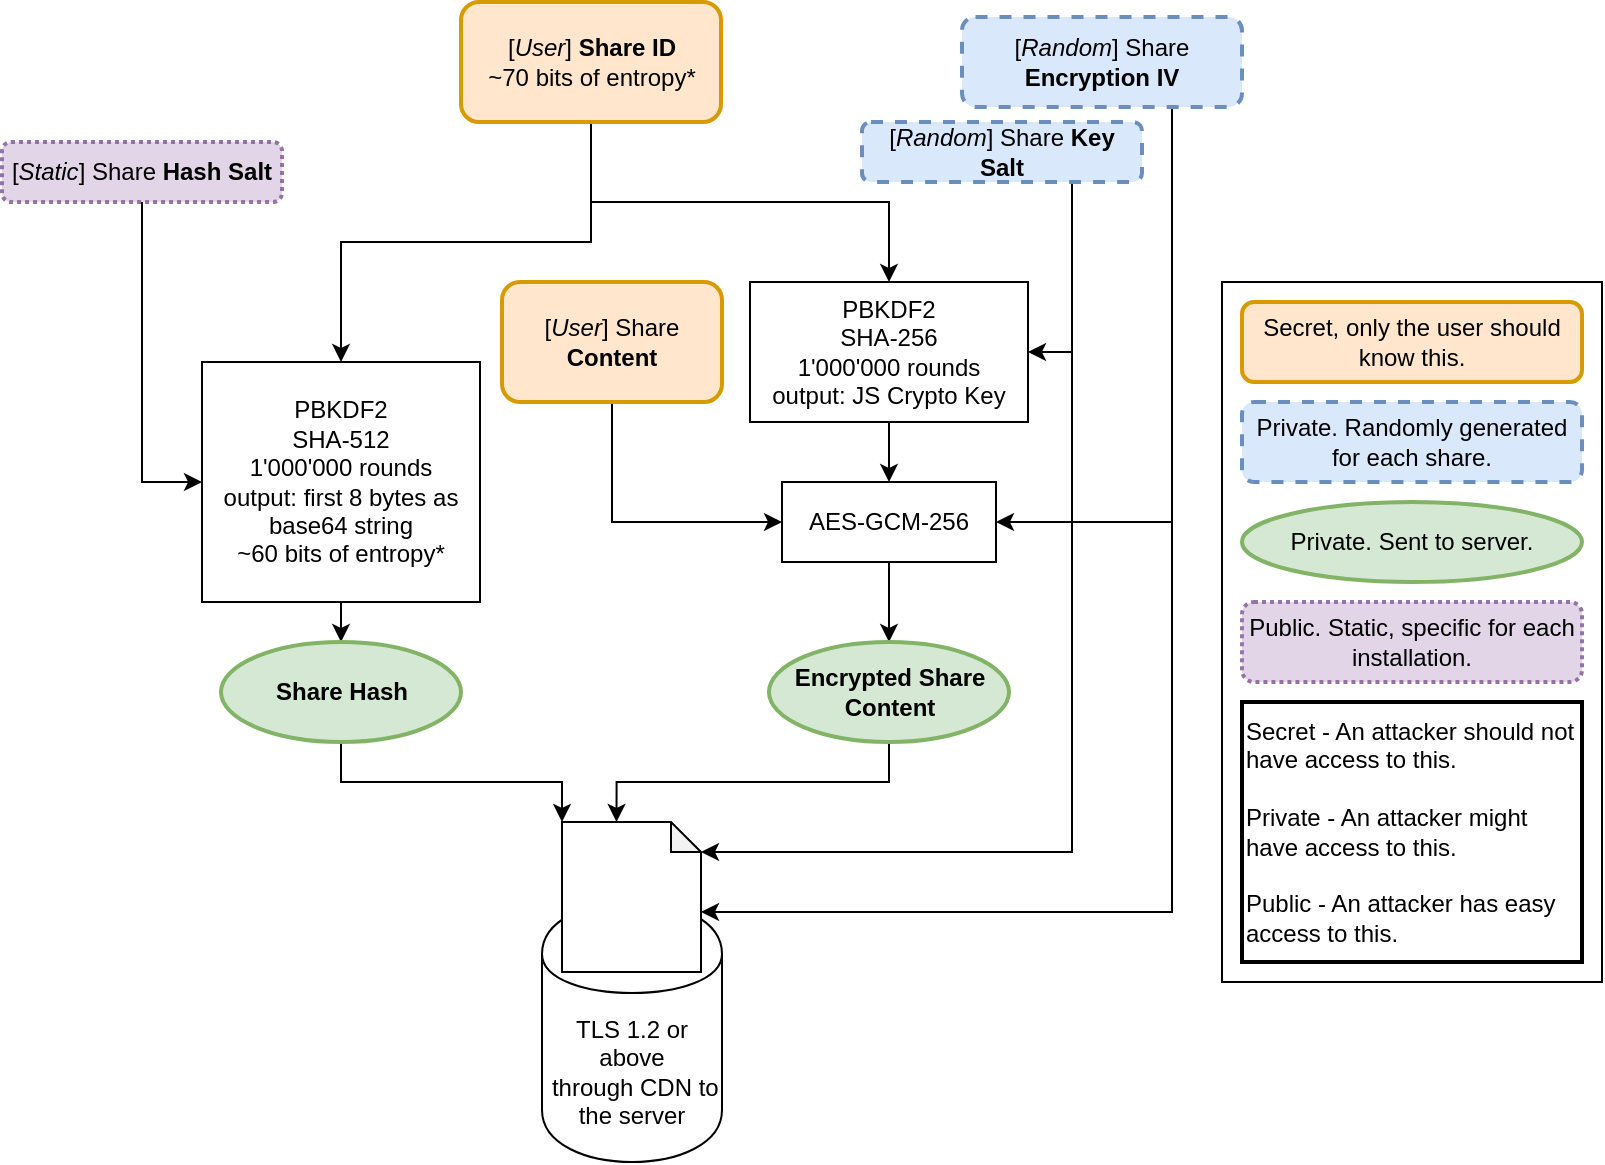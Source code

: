 <mxfile version="15.8.6" type="device"><diagram id="C5RBs43oDa-KdzZeNtuy" name="Page-1"><mxGraphModel dx="1422" dy="731" grid="1" gridSize="10" guides="1" tooltips="1" connect="1" arrows="1" fold="1" page="1" pageScale="1" pageWidth="827" pageHeight="1169" math="0" shadow="0"><root><mxCell id="WIyWlLk6GJQsqaUBKTNV-0"/><mxCell id="WIyWlLk6GJQsqaUBKTNV-1" parent="WIyWlLk6GJQsqaUBKTNV-0"/><mxCell id="LzIFHl7CEZIXUHakfhRt-7" style="edgeStyle=orthogonalEdgeStyle;rounded=0;orthogonalLoop=1;jettySize=auto;html=1;exitX=0.5;exitY=1;exitDx=0;exitDy=0;entryX=0.5;entryY=0;entryDx=0;entryDy=0;" parent="WIyWlLk6GJQsqaUBKTNV-1" source="LzIFHl7CEZIXUHakfhRt-0" target="LzIFHl7CEZIXUHakfhRt-10" edge="1"><mxGeometry relative="1" as="geometry"><mxPoint x="179.5" y="150" as="targetPoint"/><Array as="points"><mxPoint x="305" y="130"/><mxPoint x="180" y="130"/></Array></mxGeometry></mxCell><mxCell id="LzIFHl7CEZIXUHakfhRt-17" style="edgeStyle=orthogonalEdgeStyle;rounded=0;orthogonalLoop=1;jettySize=auto;html=1;exitX=0.5;exitY=1;exitDx=0;exitDy=0;" parent="WIyWlLk6GJQsqaUBKTNV-1" source="LzIFHl7CEZIXUHakfhRt-0" target="LzIFHl7CEZIXUHakfhRt-16" edge="1"><mxGeometry relative="1" as="geometry"/></mxCell><mxCell id="LzIFHl7CEZIXUHakfhRt-0" value="&lt;div&gt;[&lt;i&gt;User&lt;/i&gt;] &lt;b&gt;Share ID&lt;/b&gt;&lt;br&gt;&lt;/div&gt;&lt;div&gt;~70 bits of entropy*&lt;/div&gt;" style="rounded=1;whiteSpace=wrap;html=1;fillColor=#ffe6cc;strokeColor=#d79b00;strokeWidth=2;" parent="WIyWlLk6GJQsqaUBKTNV-1" vertex="1"><mxGeometry x="239.5" y="10" width="130" height="60" as="geometry"/></mxCell><mxCell id="LzIFHl7CEZIXUHakfhRt-12" style="edgeStyle=orthogonalEdgeStyle;rounded=0;orthogonalLoop=1;jettySize=auto;html=1;exitX=0.5;exitY=1;exitDx=0;exitDy=0;entryX=0;entryY=0.5;entryDx=0;entryDy=0;" parent="WIyWlLk6GJQsqaUBKTNV-1" source="LzIFHl7CEZIXUHakfhRt-5" target="LzIFHl7CEZIXUHakfhRt-10" edge="1"><mxGeometry relative="1" as="geometry"/></mxCell><mxCell id="LzIFHl7CEZIXUHakfhRt-5" value="[&lt;i&gt;Static&lt;/i&gt;] Share &lt;b&gt;Hash Salt&lt;/b&gt;" style="rounded=1;whiteSpace=wrap;html=1;fillColor=#e1d5e7;strokeColor=#9673a6;dashed=1;dashPattern=1 1;strokeWidth=2;" parent="WIyWlLk6GJQsqaUBKTNV-1" vertex="1"><mxGeometry x="10" y="80" width="140" height="30" as="geometry"/></mxCell><mxCell id="LzIFHl7CEZIXUHakfhRt-14" style="edgeStyle=orthogonalEdgeStyle;rounded=0;orthogonalLoop=1;jettySize=auto;html=1;exitX=0.5;exitY=1;exitDx=0;exitDy=0;entryX=0.5;entryY=0;entryDx=0;entryDy=0;" parent="WIyWlLk6GJQsqaUBKTNV-1" source="LzIFHl7CEZIXUHakfhRt-10" target="LzIFHl7CEZIXUHakfhRt-13" edge="1"><mxGeometry relative="1" as="geometry"/></mxCell><mxCell id="LzIFHl7CEZIXUHakfhRt-10" value="&lt;div&gt;PBKDF2&lt;/div&gt;&lt;div&gt;SHA-512&lt;/div&gt;&lt;div&gt;1'000'000 rounds&lt;/div&gt;&lt;div&gt;output: first 8 bytes as base64 string&lt;/div&gt;&lt;div&gt;~60 bits of entropy*&lt;br&gt;&lt;/div&gt;" style="rounded=0;whiteSpace=wrap;html=1;" parent="WIyWlLk6GJQsqaUBKTNV-1" vertex="1"><mxGeometry x="110" y="190" width="139" height="120" as="geometry"/></mxCell><mxCell id="LzIFHl7CEZIXUHakfhRt-34" style="edgeStyle=orthogonalEdgeStyle;rounded=0;orthogonalLoop=1;jettySize=auto;html=1;exitX=0.5;exitY=1;exitDx=0;exitDy=0;entryX=0;entryY=0;entryDx=0;entryDy=0;entryPerimeter=0;" parent="WIyWlLk6GJQsqaUBKTNV-1" source="LzIFHl7CEZIXUHakfhRt-13" target="LzIFHl7CEZIXUHakfhRt-33" edge="1"><mxGeometry relative="1" as="geometry"/></mxCell><mxCell id="LzIFHl7CEZIXUHakfhRt-13" value="Share Hash" style="ellipse;whiteSpace=wrap;html=1;fontStyle=1;fillColor=#d5e8d4;strokeColor=#82b366;strokeWidth=2;" parent="WIyWlLk6GJQsqaUBKTNV-1" vertex="1"><mxGeometry x="119.5" y="330" width="120" height="50" as="geometry"/></mxCell><mxCell id="LzIFHl7CEZIXUHakfhRt-18" style="edgeStyle=orthogonalEdgeStyle;rounded=0;orthogonalLoop=1;jettySize=auto;html=1;exitX=0.75;exitY=1;exitDx=0;exitDy=0;entryX=1;entryY=0.5;entryDx=0;entryDy=0;" parent="WIyWlLk6GJQsqaUBKTNV-1" source="LzIFHl7CEZIXUHakfhRt-15" target="LzIFHl7CEZIXUHakfhRt-16" edge="1"><mxGeometry relative="1" as="geometry"/></mxCell><mxCell id="LzIFHl7CEZIXUHakfhRt-41" style="edgeStyle=orthogonalEdgeStyle;rounded=0;orthogonalLoop=1;jettySize=auto;html=1;exitX=0.75;exitY=1;exitDx=0;exitDy=0;entryX=0;entryY=0;entryDx=69.5;entryDy=15;entryPerimeter=0;" parent="WIyWlLk6GJQsqaUBKTNV-1" source="LzIFHl7CEZIXUHakfhRt-15" target="LzIFHl7CEZIXUHakfhRt-33" edge="1"><mxGeometry relative="1" as="geometry"/></mxCell><mxCell id="LzIFHl7CEZIXUHakfhRt-15" value="[&lt;i&gt;Random&lt;/i&gt;] Share &lt;b&gt;Key Salt&lt;/b&gt;" style="rounded=1;whiteSpace=wrap;html=1;fillColor=#dae8fc;strokeColor=#6c8ebf;strokeWidth=2;dashed=1;" parent="WIyWlLk6GJQsqaUBKTNV-1" vertex="1"><mxGeometry x="440" y="70" width="140" height="30" as="geometry"/></mxCell><mxCell id="LzIFHl7CEZIXUHakfhRt-20" style="edgeStyle=orthogonalEdgeStyle;rounded=0;orthogonalLoop=1;jettySize=auto;html=1;exitX=0.5;exitY=1;exitDx=0;exitDy=0;entryX=0.5;entryY=0;entryDx=0;entryDy=0;" parent="WIyWlLk6GJQsqaUBKTNV-1" source="LzIFHl7CEZIXUHakfhRt-16" target="LzIFHl7CEZIXUHakfhRt-19" edge="1"><mxGeometry relative="1" as="geometry"/></mxCell><mxCell id="LzIFHl7CEZIXUHakfhRt-16" value="&lt;div&gt;PBKDF2&lt;/div&gt;&lt;div&gt;SHA-256&lt;/div&gt;&lt;div&gt;1'000'000 rounds&lt;/div&gt;&lt;div&gt;output: JS Crypto Key&lt;br&gt;&lt;/div&gt;" style="rounded=0;whiteSpace=wrap;html=1;" parent="WIyWlLk6GJQsqaUBKTNV-1" vertex="1"><mxGeometry x="384" y="150" width="139" height="70" as="geometry"/></mxCell><mxCell id="LzIFHl7CEZIXUHakfhRt-27" style="edgeStyle=orthogonalEdgeStyle;rounded=0;orthogonalLoop=1;jettySize=auto;html=1;exitX=0.5;exitY=1;exitDx=0;exitDy=0;entryX=0.5;entryY=0;entryDx=0;entryDy=0;" parent="WIyWlLk6GJQsqaUBKTNV-1" source="LzIFHl7CEZIXUHakfhRt-19" target="LzIFHl7CEZIXUHakfhRt-26" edge="1"><mxGeometry relative="1" as="geometry"/></mxCell><mxCell id="LzIFHl7CEZIXUHakfhRt-19" value="AES-GCM-256" style="rounded=0;whiteSpace=wrap;html=1;" parent="WIyWlLk6GJQsqaUBKTNV-1" vertex="1"><mxGeometry x="400" y="250" width="107" height="40" as="geometry"/></mxCell><mxCell id="LzIFHl7CEZIXUHakfhRt-22" style="edgeStyle=orthogonalEdgeStyle;rounded=0;orthogonalLoop=1;jettySize=auto;html=1;exitX=0.75;exitY=1;exitDx=0;exitDy=0;entryX=1;entryY=0.5;entryDx=0;entryDy=0;" parent="WIyWlLk6GJQsqaUBKTNV-1" source="LzIFHl7CEZIXUHakfhRt-21" target="LzIFHl7CEZIXUHakfhRt-19" edge="1"><mxGeometry relative="1" as="geometry"/></mxCell><mxCell id="LzIFHl7CEZIXUHakfhRt-42" style="edgeStyle=orthogonalEdgeStyle;rounded=0;orthogonalLoop=1;jettySize=auto;html=1;exitX=0.75;exitY=1;exitDx=0;exitDy=0;entryX=0;entryY=0;entryDx=69.5;entryDy=45;entryPerimeter=0;" parent="WIyWlLk6GJQsqaUBKTNV-1" source="LzIFHl7CEZIXUHakfhRt-21" target="LzIFHl7CEZIXUHakfhRt-33" edge="1"><mxGeometry relative="1" as="geometry"/></mxCell><mxCell id="LzIFHl7CEZIXUHakfhRt-21" value="[&lt;i&gt;Random&lt;/i&gt;] Share &lt;b&gt;Encryption IV&lt;/b&gt;" style="rounded=1;whiteSpace=wrap;html=1;fillColor=#dae8fc;strokeColor=#6c8ebf;strokeWidth=2;dashed=1;" parent="WIyWlLk6GJQsqaUBKTNV-1" vertex="1"><mxGeometry x="490" y="17.5" width="140" height="45" as="geometry"/></mxCell><mxCell id="LzIFHl7CEZIXUHakfhRt-35" style="edgeStyle=orthogonalEdgeStyle;rounded=0;orthogonalLoop=1;jettySize=auto;html=1;entryX=0;entryY=0;entryDx=27.25;entryDy=0;entryPerimeter=0;exitX=0.5;exitY=1;exitDx=0;exitDy=0;" parent="WIyWlLk6GJQsqaUBKTNV-1" source="LzIFHl7CEZIXUHakfhRt-26" target="LzIFHl7CEZIXUHakfhRt-33" edge="1"><mxGeometry relative="1" as="geometry"/></mxCell><mxCell id="LzIFHl7CEZIXUHakfhRt-26" value="Encrypted Share Content" style="ellipse;whiteSpace=wrap;html=1;fontStyle=1;fillColor=#d5e8d4;strokeColor=#82b366;strokeWidth=2;" parent="WIyWlLk6GJQsqaUBKTNV-1" vertex="1"><mxGeometry x="393.5" y="330" width="120" height="50" as="geometry"/></mxCell><mxCell id="LzIFHl7CEZIXUHakfhRt-32" style="edgeStyle=orthogonalEdgeStyle;rounded=0;orthogonalLoop=1;jettySize=auto;html=1;exitX=0.5;exitY=1;exitDx=0;exitDy=0;entryX=0;entryY=0.5;entryDx=0;entryDy=0;" parent="WIyWlLk6GJQsqaUBKTNV-1" source="LzIFHl7CEZIXUHakfhRt-28" target="LzIFHl7CEZIXUHakfhRt-19" edge="1"><mxGeometry relative="1" as="geometry"/></mxCell><mxCell id="LzIFHl7CEZIXUHakfhRt-28" value="&lt;div&gt;[&lt;i&gt;User&lt;/i&gt;] Share &lt;b&gt;Content&lt;/b&gt;&lt;br&gt;&lt;/div&gt;" style="rounded=1;whiteSpace=wrap;html=1;fillColor=#ffe6cc;strokeColor=#d79b00;strokeWidth=2;" parent="WIyWlLk6GJQsqaUBKTNV-1" vertex="1"><mxGeometry x="260" y="150" width="110" height="60" as="geometry"/></mxCell><mxCell id="LzIFHl7CEZIXUHakfhRt-43" value="&lt;div&gt;TLS 1.2 or above&lt;/div&gt;&amp;nbsp;through CDN to the server" style="shape=cylinder;whiteSpace=wrap;html=1;boundedLbl=1;backgroundOutline=1;" parent="WIyWlLk6GJQsqaUBKTNV-1" vertex="1"><mxGeometry x="280" y="460" width="90" height="130" as="geometry"/></mxCell><mxCell id="LzIFHl7CEZIXUHakfhRt-33" value="" style="shape=note;whiteSpace=wrap;html=1;backgroundOutline=1;darkOpacity=0.05;size=15;" parent="WIyWlLk6GJQsqaUBKTNV-1" vertex="1"><mxGeometry x="290" y="420" width="69.5" height="75" as="geometry"/></mxCell><mxCell id="LzIFHl7CEZIXUHakfhRt-48" value="" style="rounded=0;whiteSpace=wrap;html=1;" parent="WIyWlLk6GJQsqaUBKTNV-1" vertex="1"><mxGeometry x="620" y="150" width="190" height="350" as="geometry"/></mxCell><mxCell id="LzIFHl7CEZIXUHakfhRt-50" value="Secret, only the user should know this." style="rounded=1;whiteSpace=wrap;html=1;fillColor=#ffe6cc;strokeColor=#d79b00;strokeWidth=2;" parent="WIyWlLk6GJQsqaUBKTNV-1" vertex="1"><mxGeometry x="630" y="160" width="170" height="40" as="geometry"/></mxCell><mxCell id="LzIFHl7CEZIXUHakfhRt-51" value="Private. Randomly generated for each share." style="rounded=1;whiteSpace=wrap;html=1;fillColor=#dae8fc;strokeColor=#6c8ebf;strokeWidth=2;dashed=1;" parent="WIyWlLk6GJQsqaUBKTNV-1" vertex="1"><mxGeometry x="630" y="210" width="170" height="40" as="geometry"/></mxCell><mxCell id="LzIFHl7CEZIXUHakfhRt-52" value="Public. Static, specific for each installation." style="rounded=1;whiteSpace=wrap;html=1;fillColor=#e1d5e7;strokeColor=#9673a6;strokeWidth=2;dashed=1;dashPattern=1 1;" parent="WIyWlLk6GJQsqaUBKTNV-1" vertex="1"><mxGeometry x="630" y="310" width="170" height="40" as="geometry"/></mxCell><mxCell id="LzIFHl7CEZIXUHakfhRt-54" value="Private. Sent to server." style="ellipse;whiteSpace=wrap;html=1;strokeWidth=2;fillColor=#d5e8d4;strokeColor=#82b366;" parent="WIyWlLk6GJQsqaUBKTNV-1" vertex="1"><mxGeometry x="630" y="260" width="170" height="40" as="geometry"/></mxCell><mxCell id="LzIFHl7CEZIXUHakfhRt-55" value="&lt;div&gt;Secret - An attacker should not have access to this.&lt;/div&gt;&lt;div&gt;&lt;br&gt;&lt;/div&gt;&lt;div&gt;Private - An attacker might have access to this.&lt;/div&gt;&lt;div&gt;&lt;br&gt;&lt;/div&gt;&lt;div&gt;Public - An attacker has easy access to this.&lt;br&gt;&lt;/div&gt;" style="rounded=0;whiteSpace=wrap;html=1;strokeWidth=2;align=left;" parent="WIyWlLk6GJQsqaUBKTNV-1" vertex="1"><mxGeometry x="630" y="360" width="170" height="130" as="geometry"/></mxCell></root></mxGraphModel></diagram></mxfile>